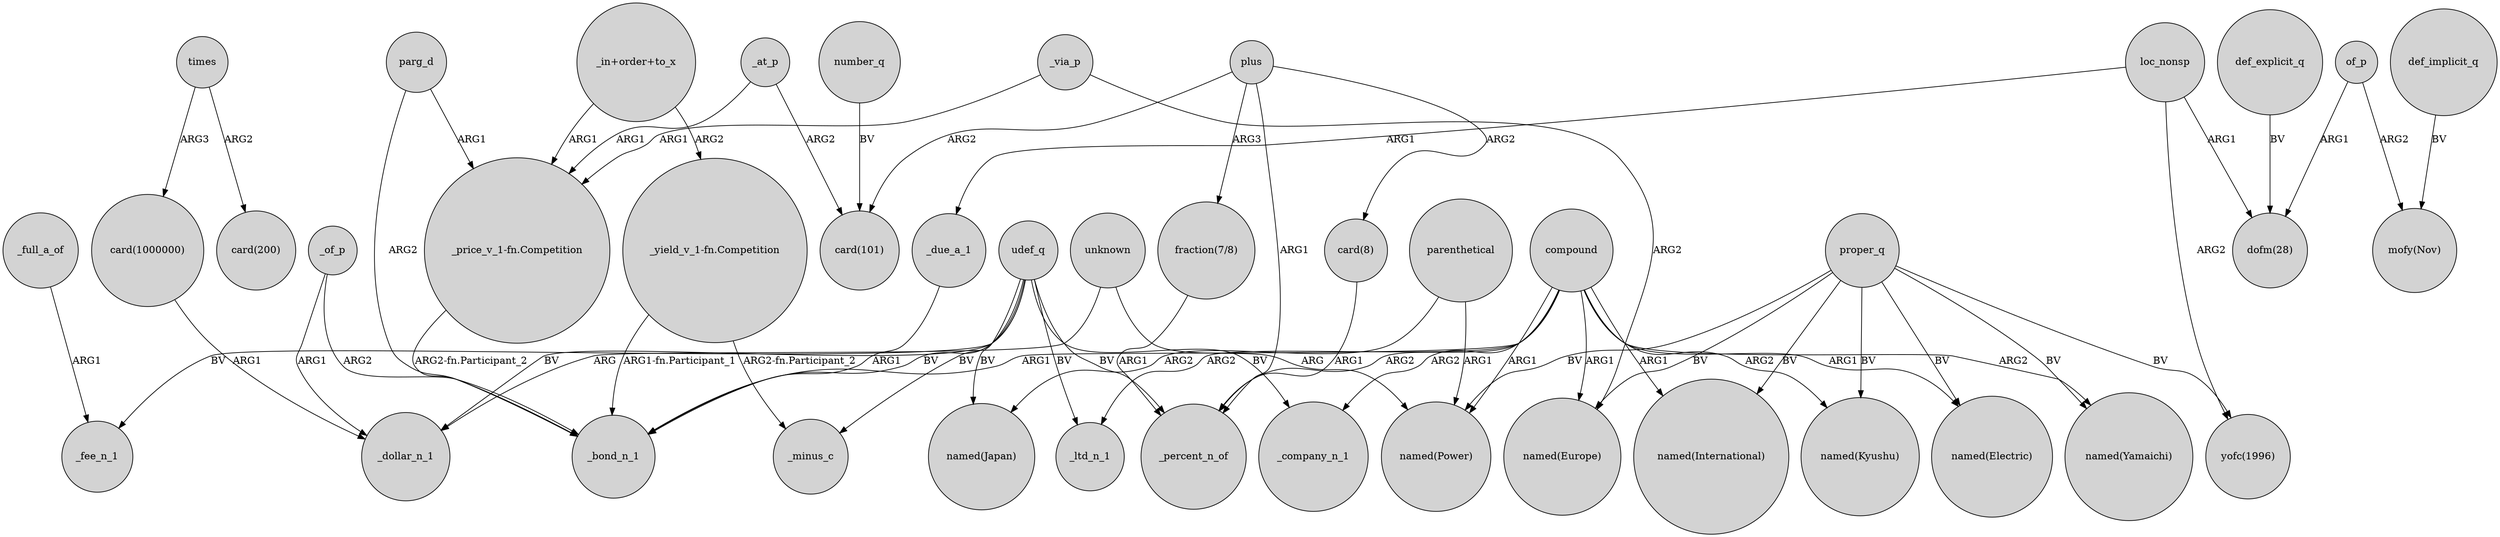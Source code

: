 digraph {
	node [shape=circle style=filled]
	_of_p -> _dollar_n_1 [label=ARG1]
	udef_q -> _fee_n_1 [label=BV]
	parg_d -> _bond_n_1 [label=ARG2]
	udef_q -> _bond_n_1 [label=BV]
	of_p -> "mofy(Nov)" [label=ARG2]
	compound -> _company_n_1 [label=ARG2]
	udef_q -> _company_n_1 [label=BV]
	plus -> "card(8)" [label=ARG2]
	proper_q -> "named(Europe)" [label=BV]
	_at_p -> "_price_v_1-fn.Competition" [label=ARG1]
	compound -> _bond_n_1 [label=ARG1]
	compound -> "named(Power)" [label=ARG1]
	compound -> "named(International)" [label=ARG1]
	times -> "card(1000000)" [label=ARG3]
	"_price_v_1-fn.Competition" -> _bond_n_1 [label="ARG2-fn.Participant_2"]
	times -> "card(200)" [label=ARG2]
	compound -> "named(Electric)" [label=ARG1]
	_at_p -> "card(101)" [label=ARG2]
	_of_p -> _bond_n_1 [label=ARG2]
	def_explicit_q -> "dofm(28)" [label=BV]
	plus -> "card(101)" [label=ARG2]
	"card(8)" -> _percent_n_of [label=ARG1]
	parenthetical -> "named(Power)" [label=ARG1]
	of_p -> "dofm(28)" [label=ARG1]
	parenthetical -> "named(Japan)" [label=ARG2]
	"fraction(7/8)" -> _percent_n_of [label=ARG1]
	proper_q -> "named(Yamaichi)" [label=BV]
	"_in+order+to_x" -> "_price_v_1-fn.Competition" [label=ARG1]
	unknown -> _dollar_n_1 [label=ARG]
	plus -> _percent_n_of [label=ARG1]
	udef_q -> "named(Japan)" [label=BV]
	_due_a_1 -> _bond_n_1 [label=ARG1]
	loc_nonsp -> "dofm(28)" [label=ARG1]
	"_in+order+to_x" -> "_yield_v_1-fn.Competition" [label=ARG2]
	"_yield_v_1-fn.Competition" -> _bond_n_1 [label="ARG1-fn.Participant_1"]
	udef_q -> _percent_n_of [label=BV]
	proper_q -> "named(International)" [label=BV]
	plus -> "fraction(7/8)" [label=ARG3]
	proper_q -> "named(Electric)" [label=BV]
	compound -> _percent_n_of [label=ARG2]
	udef_q -> _dollar_n_1 [label=BV]
	"card(1000000)" -> _dollar_n_1 [label=ARG1]
	udef_q -> _minus_c [label=BV]
	proper_q -> "named(Power)" [label=BV]
	_full_a_of -> _fee_n_1 [label=ARG1]
	compound -> _ltd_n_1 [label=ARG2]
	proper_q -> "named(Kyushu)" [label=BV]
	loc_nonsp -> _due_a_1 [label=ARG1]
	_via_p -> "named(Europe)" [label=ARG2]
	compound -> "named(Europe)" [label=ARG1]
	def_implicit_q -> "mofy(Nov)" [label=BV]
	udef_q -> _ltd_n_1 [label=BV]
	parg_d -> "_price_v_1-fn.Competition" [label=ARG1]
	compound -> "named(Yamaichi)" [label=ARG2]
	proper_q -> "yofc(1996)" [label=BV]
	number_q -> "card(101)" [label=BV]
	compound -> "named(Kyushu)" [label=ARG2]
	loc_nonsp -> "yofc(1996)" [label=ARG2]
	_via_p -> "_price_v_1-fn.Competition" [label=ARG1]
	"_yield_v_1-fn.Competition" -> _minus_c [label="ARG2-fn.Participant_2"]
	unknown -> "named(Power)" [label=ARG]
}
